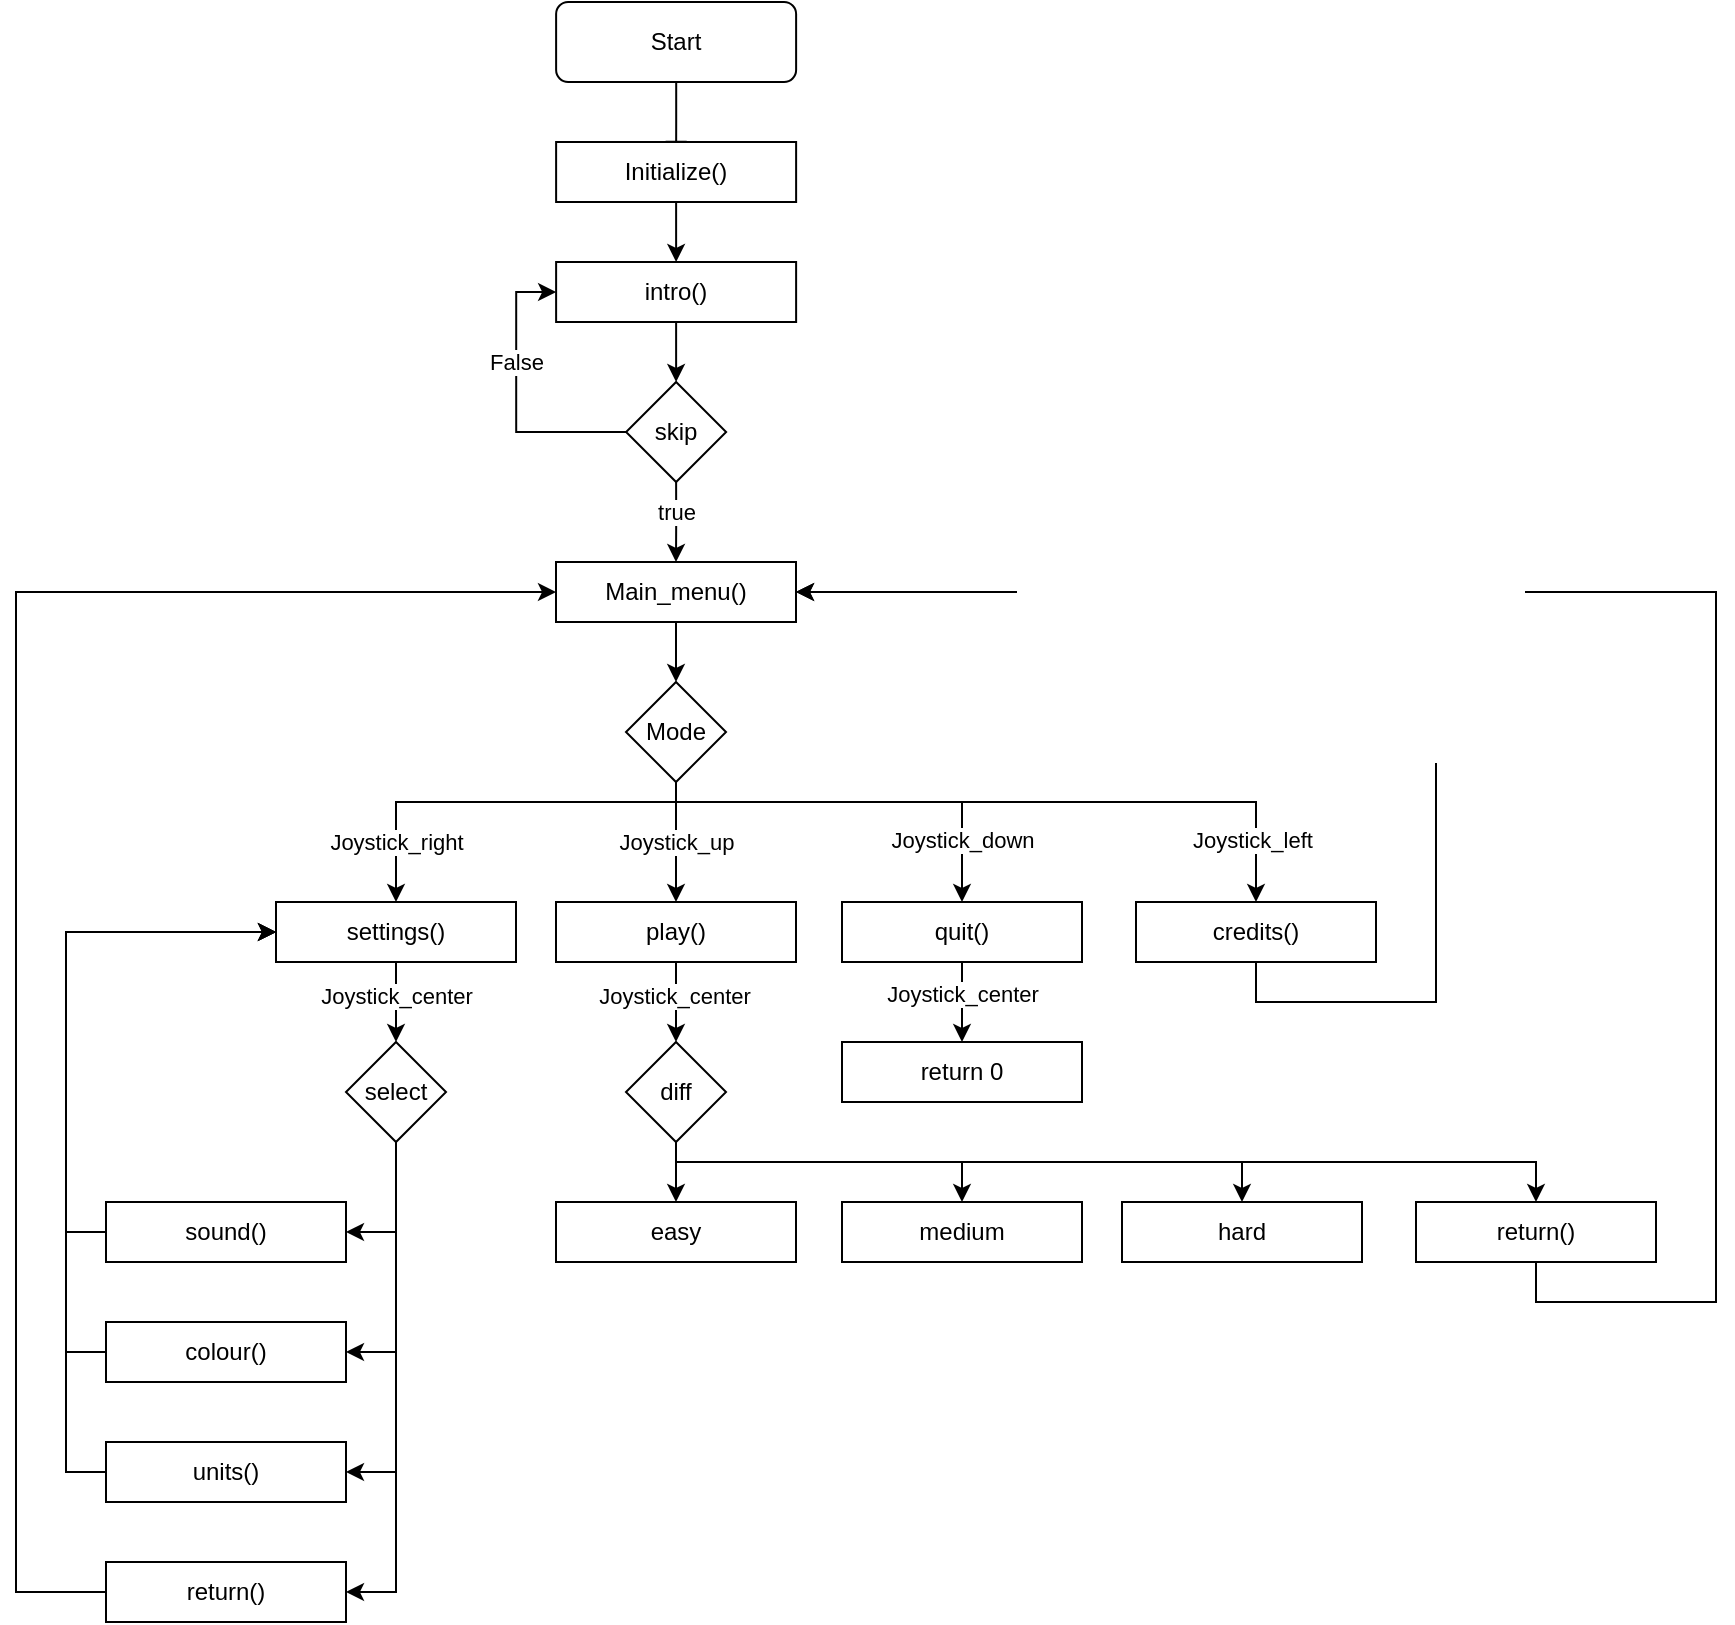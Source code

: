 <mxfile version="13.2.3" type="device"><diagram id="C5RBs43oDa-KdzZeNtuy" name="Page-1"><mxGraphModel dx="2505" dy="1665" grid="1" gridSize="10" guides="1" tooltips="1" connect="1" arrows="1" fold="1" page="1" pageScale="1" pageWidth="1169" pageHeight="1654" math="0" shadow="0"><root><mxCell id="WIyWlLk6GJQsqaUBKTNV-0"/><mxCell id="WIyWlLk6GJQsqaUBKTNV-1" parent="WIyWlLk6GJQsqaUBKTNV-0"/><mxCell id="WIyWlLk6GJQsqaUBKTNV-2" value="" style="rounded=0;html=1;jettySize=auto;orthogonalLoop=1;fontSize=11;endArrow=block;endFill=0;endSize=8;strokeWidth=1;shadow=0;labelBackgroundColor=none;edgeStyle=orthogonalEdgeStyle;" parent="WIyWlLk6GJQsqaUBKTNV-1" source="WIyWlLk6GJQsqaUBKTNV-3" edge="1"><mxGeometry relative="1" as="geometry"><mxPoint x="600.06" y="160" as="targetPoint"/></mxGeometry></mxCell><mxCell id="WIyWlLk6GJQsqaUBKTNV-3" value="Start" style="rounded=1;whiteSpace=wrap;html=1;fontSize=12;glass=0;strokeWidth=1;shadow=0;" parent="WIyWlLk6GJQsqaUBKTNV-1" vertex="1"><mxGeometry x="540.06" y="80" width="120" height="40" as="geometry"/></mxCell><mxCell id="bXXeSWjtFbIrFDbh7XUT-2" style="edgeStyle=orthogonalEdgeStyle;rounded=0;orthogonalLoop=1;jettySize=auto;html=1;exitX=0.5;exitY=1;exitDx=0;exitDy=0;entryX=0.5;entryY=0;entryDx=0;entryDy=0;" edge="1" parent="WIyWlLk6GJQsqaUBKTNV-1" source="bXXeSWjtFbIrFDbh7XUT-0" target="bXXeSWjtFbIrFDbh7XUT-1"><mxGeometry relative="1" as="geometry"/></mxCell><mxCell id="bXXeSWjtFbIrFDbh7XUT-0" value="Initialize()" style="rounded=0;whiteSpace=wrap;html=1;" vertex="1" parent="WIyWlLk6GJQsqaUBKTNV-1"><mxGeometry x="540.06" y="150" width="120" height="30" as="geometry"/></mxCell><mxCell id="bXXeSWjtFbIrFDbh7XUT-4" style="edgeStyle=orthogonalEdgeStyle;rounded=0;orthogonalLoop=1;jettySize=auto;html=1;exitX=0.5;exitY=1;exitDx=0;exitDy=0;entryX=0.5;entryY=0;entryDx=0;entryDy=0;" edge="1" parent="WIyWlLk6GJQsqaUBKTNV-1" source="bXXeSWjtFbIrFDbh7XUT-1" target="bXXeSWjtFbIrFDbh7XUT-3"><mxGeometry relative="1" as="geometry"/></mxCell><mxCell id="bXXeSWjtFbIrFDbh7XUT-1" value="intro()" style="rounded=0;whiteSpace=wrap;html=1;" vertex="1" parent="WIyWlLk6GJQsqaUBKTNV-1"><mxGeometry x="540.06" y="210" width="120" height="30" as="geometry"/></mxCell><mxCell id="bXXeSWjtFbIrFDbh7XUT-5" style="edgeStyle=orthogonalEdgeStyle;rounded=0;orthogonalLoop=1;jettySize=auto;html=1;exitX=0;exitY=0.5;exitDx=0;exitDy=0;entryX=0;entryY=0.5;entryDx=0;entryDy=0;" edge="1" parent="WIyWlLk6GJQsqaUBKTNV-1" source="bXXeSWjtFbIrFDbh7XUT-3" target="bXXeSWjtFbIrFDbh7XUT-1"><mxGeometry relative="1" as="geometry"/></mxCell><mxCell id="bXXeSWjtFbIrFDbh7XUT-8" value="False" style="edgeLabel;html=1;align=center;verticalAlign=middle;resizable=0;points=[];" vertex="1" connectable="0" parent="bXXeSWjtFbIrFDbh7XUT-5"><mxGeometry x="-0.241" y="-24" relative="1" as="geometry"><mxPoint x="-23.94" y="-34.82" as="offset"/></mxGeometry></mxCell><mxCell id="bXXeSWjtFbIrFDbh7XUT-7" style="edgeStyle=orthogonalEdgeStyle;rounded=0;orthogonalLoop=1;jettySize=auto;html=1;exitX=0.5;exitY=1;exitDx=0;exitDy=0;entryX=0.5;entryY=0;entryDx=0;entryDy=0;" edge="1" parent="WIyWlLk6GJQsqaUBKTNV-1" source="bXXeSWjtFbIrFDbh7XUT-3" target="bXXeSWjtFbIrFDbh7XUT-6"><mxGeometry relative="1" as="geometry"/></mxCell><mxCell id="bXXeSWjtFbIrFDbh7XUT-28" value="true" style="edgeLabel;html=1;align=center;verticalAlign=middle;resizable=0;points=[];" vertex="1" connectable="0" parent="bXXeSWjtFbIrFDbh7XUT-7"><mxGeometry x="-0.241" relative="1" as="geometry"><mxPoint as="offset"/></mxGeometry></mxCell><mxCell id="bXXeSWjtFbIrFDbh7XUT-3" value="skip" style="rhombus;whiteSpace=wrap;html=1;" vertex="1" parent="WIyWlLk6GJQsqaUBKTNV-1"><mxGeometry x="575.06" y="270" width="50" height="50" as="geometry"/></mxCell><mxCell id="bXXeSWjtFbIrFDbh7XUT-10" style="edgeStyle=orthogonalEdgeStyle;rounded=0;orthogonalLoop=1;jettySize=auto;html=1;exitX=0.5;exitY=1;exitDx=0;exitDy=0;entryX=0.5;entryY=0;entryDx=0;entryDy=0;" edge="1" parent="WIyWlLk6GJQsqaUBKTNV-1" source="bXXeSWjtFbIrFDbh7XUT-6" target="bXXeSWjtFbIrFDbh7XUT-9"><mxGeometry relative="1" as="geometry"/></mxCell><mxCell id="bXXeSWjtFbIrFDbh7XUT-6" value="Main_menu()" style="rounded=0;whiteSpace=wrap;html=1;" vertex="1" parent="WIyWlLk6GJQsqaUBKTNV-1"><mxGeometry x="540" y="360" width="120" height="30" as="geometry"/></mxCell><mxCell id="bXXeSWjtFbIrFDbh7XUT-22" style="edgeStyle=orthogonalEdgeStyle;rounded=0;orthogonalLoop=1;jettySize=auto;html=1;exitX=0.5;exitY=1;exitDx=0;exitDy=0;entryX=0.5;entryY=0;entryDx=0;entryDy=0;" edge="1" parent="WIyWlLk6GJQsqaUBKTNV-1" source="bXXeSWjtFbIrFDbh7XUT-9" target="bXXeSWjtFbIrFDbh7XUT-14"><mxGeometry relative="1" as="geometry"><Array as="points"><mxPoint x="600" y="480"/><mxPoint x="460" y="480"/></Array></mxGeometry></mxCell><mxCell id="bXXeSWjtFbIrFDbh7XUT-29" value="Joystick_right" style="edgeLabel;html=1;align=center;verticalAlign=middle;resizable=0;points=[];" vertex="1" connectable="0" parent="bXXeSWjtFbIrFDbh7XUT-22"><mxGeometry x="0.566" relative="1" as="geometry"><mxPoint x="-0.03" y="13.45" as="offset"/></mxGeometry></mxCell><mxCell id="bXXeSWjtFbIrFDbh7XUT-23" style="edgeStyle=orthogonalEdgeStyle;rounded=0;orthogonalLoop=1;jettySize=auto;html=1;exitX=0.5;exitY=1;exitDx=0;exitDy=0;entryX=0.5;entryY=0;entryDx=0;entryDy=0;" edge="1" parent="WIyWlLk6GJQsqaUBKTNV-1" source="bXXeSWjtFbIrFDbh7XUT-9" target="bXXeSWjtFbIrFDbh7XUT-11"><mxGeometry relative="1" as="geometry"/></mxCell><mxCell id="bXXeSWjtFbIrFDbh7XUT-30" value="Joystick_up" style="edgeLabel;html=1;align=center;verticalAlign=middle;resizable=0;points=[];" vertex="1" connectable="0" parent="bXXeSWjtFbIrFDbh7XUT-23"><mxGeometry x="-0.134" relative="1" as="geometry"><mxPoint y="3.79" as="offset"/></mxGeometry></mxCell><mxCell id="bXXeSWjtFbIrFDbh7XUT-24" style="edgeStyle=orthogonalEdgeStyle;rounded=0;orthogonalLoop=1;jettySize=auto;html=1;exitX=0.5;exitY=1;exitDx=0;exitDy=0;entryX=0.5;entryY=0;entryDx=0;entryDy=0;" edge="1" parent="WIyWlLk6GJQsqaUBKTNV-1" source="bXXeSWjtFbIrFDbh7XUT-9" target="bXXeSWjtFbIrFDbh7XUT-20"><mxGeometry relative="1" as="geometry"><Array as="points"><mxPoint x="600" y="480"/><mxPoint x="743" y="480"/></Array></mxGeometry></mxCell><mxCell id="bXXeSWjtFbIrFDbh7XUT-31" value="Joystick_down" style="edgeLabel;html=1;align=center;verticalAlign=middle;resizable=0;points=[];" vertex="1" connectable="0" parent="bXXeSWjtFbIrFDbh7XUT-24"><mxGeometry x="0.694" y="1" relative="1" as="geometry"><mxPoint x="-1" as="offset"/></mxGeometry></mxCell><mxCell id="bXXeSWjtFbIrFDbh7XUT-25" style="edgeStyle=orthogonalEdgeStyle;rounded=0;orthogonalLoop=1;jettySize=auto;html=1;exitX=0.5;exitY=1;exitDx=0;exitDy=0;entryX=0.5;entryY=0;entryDx=0;entryDy=0;" edge="1" parent="WIyWlLk6GJQsqaUBKTNV-1" source="bXXeSWjtFbIrFDbh7XUT-9" target="bXXeSWjtFbIrFDbh7XUT-15"><mxGeometry relative="1" as="geometry"><Array as="points"><mxPoint x="600" y="480"/><mxPoint x="890" y="480"/></Array></mxGeometry></mxCell><mxCell id="bXXeSWjtFbIrFDbh7XUT-32" value="Joystick_left" style="edgeLabel;html=1;align=center;verticalAlign=middle;resizable=0;points=[];" vertex="1" connectable="0" parent="bXXeSWjtFbIrFDbh7XUT-25"><mxGeometry x="0.82" y="-2" relative="1" as="geometry"><mxPoint as="offset"/></mxGeometry></mxCell><mxCell id="bXXeSWjtFbIrFDbh7XUT-9" value="Mode" style="rhombus;whiteSpace=wrap;html=1;" vertex="1" parent="WIyWlLk6GJQsqaUBKTNV-1"><mxGeometry x="575" y="420" width="50" height="50" as="geometry"/></mxCell><mxCell id="bXXeSWjtFbIrFDbh7XUT-26" style="edgeStyle=orthogonalEdgeStyle;rounded=0;orthogonalLoop=1;jettySize=auto;html=1;exitX=0.5;exitY=1;exitDx=0;exitDy=0;entryX=0.5;entryY=0;entryDx=0;entryDy=0;" edge="1" parent="WIyWlLk6GJQsqaUBKTNV-1" source="bXXeSWjtFbIrFDbh7XUT-11" target="bXXeSWjtFbIrFDbh7XUT-19"><mxGeometry relative="1" as="geometry"/></mxCell><mxCell id="bXXeSWjtFbIrFDbh7XUT-48" value="Joystick_center" style="edgeLabel;html=1;align=center;verticalAlign=middle;resizable=0;points=[];" vertex="1" connectable="0" parent="bXXeSWjtFbIrFDbh7XUT-26"><mxGeometry x="-0.148" y="-1" relative="1" as="geometry"><mxPoint as="offset"/></mxGeometry></mxCell><mxCell id="bXXeSWjtFbIrFDbh7XUT-11" value="play()" style="rounded=0;whiteSpace=wrap;html=1;" vertex="1" parent="WIyWlLk6GJQsqaUBKTNV-1"><mxGeometry x="540" y="530" width="120" height="30" as="geometry"/></mxCell><mxCell id="bXXeSWjtFbIrFDbh7XUT-12" value="&lt;span style=&quot;color: rgba(0 , 0 , 0 , 0) ; font-family: monospace ; font-size: 0px&quot;&gt;%3CmxGraphModel%3E%3Croot%3E%3CmxCell%20id%3D%220%22%2F%3E%3CmxCell%20id%3D%221%22%20parent%3D%220%22%2F%3E%3CmxCell%20id%3D%222%22%20value%3D%22Main_menu()%22%20style%3D%22rounded%3D0%3BwhiteSpace%3Dwrap%3Bhtml%3D1%3B%22%20vertex%3D%221%22%20parent%3D%221%22%3E%3CmxGeometry%20x%3D%22160%22%20y%3D%22360%22%20width%3D%22120%22%20height%3D%2230%22%20as%3D%22geometry%22%2F%3E%3C%2FmxCell%3E%3C%2Froot%3E%3C%2FmxGraphModel%3E&lt;/span&gt;" style="text;html=1;align=center;verticalAlign=middle;resizable=0;points=[];autosize=1;" vertex="1" parent="WIyWlLk6GJQsqaUBKTNV-1"><mxGeometry x="783" y="549" width="20" height="20" as="geometry"/></mxCell><mxCell id="bXXeSWjtFbIrFDbh7XUT-13" value="return 0" style="rounded=0;whiteSpace=wrap;html=1;" vertex="1" parent="WIyWlLk6GJQsqaUBKTNV-1"><mxGeometry x="683" y="600" width="120" height="30" as="geometry"/></mxCell><mxCell id="bXXeSWjtFbIrFDbh7XUT-18" style="edgeStyle=orthogonalEdgeStyle;rounded=0;orthogonalLoop=1;jettySize=auto;html=1;exitX=0.5;exitY=1;exitDx=0;exitDy=0;entryX=0.5;entryY=0;entryDx=0;entryDy=0;" edge="1" parent="WIyWlLk6GJQsqaUBKTNV-1" source="bXXeSWjtFbIrFDbh7XUT-14" target="bXXeSWjtFbIrFDbh7XUT-17"><mxGeometry relative="1" as="geometry"/></mxCell><mxCell id="bXXeSWjtFbIrFDbh7XUT-49" value="Joystick_center" style="edgeLabel;html=1;align=center;verticalAlign=middle;resizable=0;points=[];" vertex="1" connectable="0" parent="bXXeSWjtFbIrFDbh7XUT-18"><mxGeometry x="-0.151" relative="1" as="geometry"><mxPoint as="offset"/></mxGeometry></mxCell><mxCell id="bXXeSWjtFbIrFDbh7XUT-14" value="settings()" style="rounded=0;whiteSpace=wrap;html=1;" vertex="1" parent="WIyWlLk6GJQsqaUBKTNV-1"><mxGeometry x="400" y="530" width="120" height="30" as="geometry"/></mxCell><mxCell id="bXXeSWjtFbIrFDbh7XUT-27" style="edgeStyle=orthogonalEdgeStyle;rounded=0;orthogonalLoop=1;jettySize=auto;html=1;exitX=0.5;exitY=1;exitDx=0;exitDy=0;entryX=1;entryY=0.5;entryDx=0;entryDy=0;" edge="1" parent="WIyWlLk6GJQsqaUBKTNV-1" source="bXXeSWjtFbIrFDbh7XUT-15" target="bXXeSWjtFbIrFDbh7XUT-6"><mxGeometry relative="1" as="geometry"><Array as="points"><mxPoint x="890" y="580"/><mxPoint x="980" y="580"/><mxPoint x="980" y="375"/></Array></mxGeometry></mxCell><mxCell id="bXXeSWjtFbIrFDbh7XUT-15" value="credits()" style="rounded=0;whiteSpace=wrap;html=1;" vertex="1" parent="WIyWlLk6GJQsqaUBKTNV-1"><mxGeometry x="830" y="530" width="120" height="30" as="geometry"/></mxCell><mxCell id="bXXeSWjtFbIrFDbh7XUT-37" style="edgeStyle=orthogonalEdgeStyle;rounded=0;orthogonalLoop=1;jettySize=auto;html=1;exitX=0.5;exitY=1;exitDx=0;exitDy=0;entryX=1;entryY=0.5;entryDx=0;entryDy=0;" edge="1" parent="WIyWlLk6GJQsqaUBKTNV-1" source="bXXeSWjtFbIrFDbh7XUT-17" target="bXXeSWjtFbIrFDbh7XUT-33"><mxGeometry relative="1" as="geometry"/></mxCell><mxCell id="bXXeSWjtFbIrFDbh7XUT-38" style="edgeStyle=orthogonalEdgeStyle;rounded=0;orthogonalLoop=1;jettySize=auto;html=1;exitX=0.5;exitY=1;exitDx=0;exitDy=0;entryX=1;entryY=0.5;entryDx=0;entryDy=0;" edge="1" parent="WIyWlLk6GJQsqaUBKTNV-1" source="bXXeSWjtFbIrFDbh7XUT-17" target="bXXeSWjtFbIrFDbh7XUT-34"><mxGeometry relative="1" as="geometry"/></mxCell><mxCell id="bXXeSWjtFbIrFDbh7XUT-39" style="edgeStyle=orthogonalEdgeStyle;rounded=0;orthogonalLoop=1;jettySize=auto;html=1;exitX=0.5;exitY=1;exitDx=0;exitDy=0;entryX=1;entryY=0.5;entryDx=0;entryDy=0;" edge="1" parent="WIyWlLk6GJQsqaUBKTNV-1" source="bXXeSWjtFbIrFDbh7XUT-17" target="bXXeSWjtFbIrFDbh7XUT-35"><mxGeometry relative="1" as="geometry"/></mxCell><mxCell id="bXXeSWjtFbIrFDbh7XUT-42" style="edgeStyle=orthogonalEdgeStyle;rounded=0;orthogonalLoop=1;jettySize=auto;html=1;exitX=0.5;exitY=1;exitDx=0;exitDy=0;entryX=1;entryY=0.5;entryDx=0;entryDy=0;" edge="1" parent="WIyWlLk6GJQsqaUBKTNV-1" source="bXXeSWjtFbIrFDbh7XUT-17" target="bXXeSWjtFbIrFDbh7XUT-36"><mxGeometry relative="1" as="geometry"/></mxCell><mxCell id="bXXeSWjtFbIrFDbh7XUT-17" value="select" style="rhombus;whiteSpace=wrap;html=1;" vertex="1" parent="WIyWlLk6GJQsqaUBKTNV-1"><mxGeometry x="435" y="600" width="50" height="50" as="geometry"/></mxCell><mxCell id="bXXeSWjtFbIrFDbh7XUT-54" style="edgeStyle=orthogonalEdgeStyle;rounded=0;orthogonalLoop=1;jettySize=auto;html=1;exitX=0.5;exitY=1;exitDx=0;exitDy=0;entryX=0.5;entryY=0;entryDx=0;entryDy=0;" edge="1" parent="WIyWlLk6GJQsqaUBKTNV-1" source="bXXeSWjtFbIrFDbh7XUT-19" target="bXXeSWjtFbIrFDbh7XUT-52"><mxGeometry relative="1" as="geometry"/></mxCell><mxCell id="bXXeSWjtFbIrFDbh7XUT-57" style="edgeStyle=orthogonalEdgeStyle;rounded=0;orthogonalLoop=1;jettySize=auto;html=1;exitX=0.5;exitY=1;exitDx=0;exitDy=0;entryX=0.5;entryY=0;entryDx=0;entryDy=0;" edge="1" parent="WIyWlLk6GJQsqaUBKTNV-1" source="bXXeSWjtFbIrFDbh7XUT-19" target="bXXeSWjtFbIrFDbh7XUT-51"><mxGeometry relative="1" as="geometry"><Array as="points"><mxPoint x="600" y="660"/><mxPoint x="743" y="660"/></Array></mxGeometry></mxCell><mxCell id="bXXeSWjtFbIrFDbh7XUT-58" style="edgeStyle=orthogonalEdgeStyle;rounded=0;orthogonalLoop=1;jettySize=auto;html=1;exitX=0.5;exitY=1;exitDx=0;exitDy=0;entryX=0.5;entryY=0;entryDx=0;entryDy=0;" edge="1" parent="WIyWlLk6GJQsqaUBKTNV-1" source="bXXeSWjtFbIrFDbh7XUT-19" target="bXXeSWjtFbIrFDbh7XUT-53"><mxGeometry relative="1" as="geometry"><Array as="points"><mxPoint x="600" y="660"/><mxPoint x="883" y="660"/></Array></mxGeometry></mxCell><mxCell id="bXXeSWjtFbIrFDbh7XUT-60" style="edgeStyle=orthogonalEdgeStyle;rounded=0;orthogonalLoop=1;jettySize=auto;html=1;exitX=0.5;exitY=1;exitDx=0;exitDy=0;entryX=0.5;entryY=0;entryDx=0;entryDy=0;" edge="1" parent="WIyWlLk6GJQsqaUBKTNV-1" source="bXXeSWjtFbIrFDbh7XUT-19" target="bXXeSWjtFbIrFDbh7XUT-59"><mxGeometry relative="1" as="geometry"><Array as="points"><mxPoint x="600" y="660"/><mxPoint x="1030" y="660"/></Array></mxGeometry></mxCell><mxCell id="bXXeSWjtFbIrFDbh7XUT-19" value="diff" style="rhombus;whiteSpace=wrap;html=1;" vertex="1" parent="WIyWlLk6GJQsqaUBKTNV-1"><mxGeometry x="575" y="600" width="50" height="50" as="geometry"/></mxCell><mxCell id="bXXeSWjtFbIrFDbh7XUT-21" style="edgeStyle=orthogonalEdgeStyle;rounded=0;orthogonalLoop=1;jettySize=auto;html=1;exitX=0.5;exitY=1;exitDx=0;exitDy=0;entryX=0.5;entryY=0;entryDx=0;entryDy=0;" edge="1" parent="WIyWlLk6GJQsqaUBKTNV-1" source="bXXeSWjtFbIrFDbh7XUT-20" target="bXXeSWjtFbIrFDbh7XUT-13"><mxGeometry relative="1" as="geometry"/></mxCell><mxCell id="bXXeSWjtFbIrFDbh7XUT-47" value="Joystick_center" style="edgeLabel;html=1;align=center;verticalAlign=middle;resizable=0;points=[];" vertex="1" connectable="0" parent="bXXeSWjtFbIrFDbh7XUT-21"><mxGeometry x="-0.205" relative="1" as="geometry"><mxPoint as="offset"/></mxGeometry></mxCell><mxCell id="bXXeSWjtFbIrFDbh7XUT-20" value="quit()" style="rounded=0;whiteSpace=wrap;html=1;" vertex="1" parent="WIyWlLk6GJQsqaUBKTNV-1"><mxGeometry x="683" y="530" width="120" height="30" as="geometry"/></mxCell><mxCell id="bXXeSWjtFbIrFDbh7XUT-45" style="edgeStyle=orthogonalEdgeStyle;rounded=0;orthogonalLoop=1;jettySize=auto;html=1;exitX=0;exitY=0.5;exitDx=0;exitDy=0;entryX=0;entryY=0.5;entryDx=0;entryDy=0;" edge="1" parent="WIyWlLk6GJQsqaUBKTNV-1" source="bXXeSWjtFbIrFDbh7XUT-33" target="bXXeSWjtFbIrFDbh7XUT-14"><mxGeometry relative="1" as="geometry"/></mxCell><mxCell id="bXXeSWjtFbIrFDbh7XUT-33" value="sound()" style="rounded=0;whiteSpace=wrap;html=1;" vertex="1" parent="WIyWlLk6GJQsqaUBKTNV-1"><mxGeometry x="315" y="680" width="120" height="30" as="geometry"/></mxCell><mxCell id="bXXeSWjtFbIrFDbh7XUT-44" style="edgeStyle=orthogonalEdgeStyle;rounded=0;orthogonalLoop=1;jettySize=auto;html=1;exitX=0;exitY=0.5;exitDx=0;exitDy=0;entryX=0;entryY=0.5;entryDx=0;entryDy=0;" edge="1" parent="WIyWlLk6GJQsqaUBKTNV-1" source="bXXeSWjtFbIrFDbh7XUT-34" target="bXXeSWjtFbIrFDbh7XUT-14"><mxGeometry relative="1" as="geometry"/></mxCell><mxCell id="bXXeSWjtFbIrFDbh7XUT-34" value="colour()" style="rounded=0;whiteSpace=wrap;html=1;" vertex="1" parent="WIyWlLk6GJQsqaUBKTNV-1"><mxGeometry x="315" y="740" width="120" height="30" as="geometry"/></mxCell><mxCell id="bXXeSWjtFbIrFDbh7XUT-43" style="edgeStyle=orthogonalEdgeStyle;rounded=0;orthogonalLoop=1;jettySize=auto;html=1;exitX=0;exitY=0.5;exitDx=0;exitDy=0;entryX=0;entryY=0.5;entryDx=0;entryDy=0;" edge="1" parent="WIyWlLk6GJQsqaUBKTNV-1" source="bXXeSWjtFbIrFDbh7XUT-35" target="bXXeSWjtFbIrFDbh7XUT-14"><mxGeometry relative="1" as="geometry"/></mxCell><mxCell id="bXXeSWjtFbIrFDbh7XUT-35" value="units()" style="rounded=0;whiteSpace=wrap;html=1;" vertex="1" parent="WIyWlLk6GJQsqaUBKTNV-1"><mxGeometry x="315" y="800" width="120" height="30" as="geometry"/></mxCell><mxCell id="bXXeSWjtFbIrFDbh7XUT-46" style="edgeStyle=orthogonalEdgeStyle;rounded=0;orthogonalLoop=1;jettySize=auto;html=1;exitX=0;exitY=0.5;exitDx=0;exitDy=0;entryX=0;entryY=0.5;entryDx=0;entryDy=0;" edge="1" parent="WIyWlLk6GJQsqaUBKTNV-1" source="bXXeSWjtFbIrFDbh7XUT-36" target="bXXeSWjtFbIrFDbh7XUT-6"><mxGeometry relative="1" as="geometry"><Array as="points"><mxPoint x="270" y="875"/><mxPoint x="270" y="375"/></Array></mxGeometry></mxCell><mxCell id="bXXeSWjtFbIrFDbh7XUT-36" value="return()" style="rounded=0;whiteSpace=wrap;html=1;" vertex="1" parent="WIyWlLk6GJQsqaUBKTNV-1"><mxGeometry x="315" y="860" width="120" height="30" as="geometry"/></mxCell><mxCell id="bXXeSWjtFbIrFDbh7XUT-51" value="medium" style="rounded=0;whiteSpace=wrap;html=1;" vertex="1" parent="WIyWlLk6GJQsqaUBKTNV-1"><mxGeometry x="683" y="680" width="120" height="30" as="geometry"/></mxCell><mxCell id="bXXeSWjtFbIrFDbh7XUT-52" value="easy" style="rounded=0;whiteSpace=wrap;html=1;" vertex="1" parent="WIyWlLk6GJQsqaUBKTNV-1"><mxGeometry x="540" y="680" width="120" height="30" as="geometry"/></mxCell><mxCell id="bXXeSWjtFbIrFDbh7XUT-53" value="hard" style="rounded=0;whiteSpace=wrap;html=1;" vertex="1" parent="WIyWlLk6GJQsqaUBKTNV-1"><mxGeometry x="823" y="680" width="120" height="30" as="geometry"/></mxCell><mxCell id="bXXeSWjtFbIrFDbh7XUT-61" style="edgeStyle=orthogonalEdgeStyle;rounded=0;orthogonalLoop=1;jettySize=auto;html=1;exitX=0.5;exitY=1;exitDx=0;exitDy=0;entryX=1;entryY=0.5;entryDx=0;entryDy=0;" edge="1" parent="WIyWlLk6GJQsqaUBKTNV-1" source="bXXeSWjtFbIrFDbh7XUT-59" target="bXXeSWjtFbIrFDbh7XUT-6"><mxGeometry relative="1" as="geometry"><Array as="points"><mxPoint x="1030" y="730"/><mxPoint x="1120" y="730"/><mxPoint x="1120" y="375"/></Array></mxGeometry></mxCell><mxCell id="bXXeSWjtFbIrFDbh7XUT-59" value="return()" style="rounded=0;whiteSpace=wrap;html=1;" vertex="1" parent="WIyWlLk6GJQsqaUBKTNV-1"><mxGeometry x="970" y="680" width="120" height="30" as="geometry"/></mxCell></root></mxGraphModel></diagram></mxfile>
